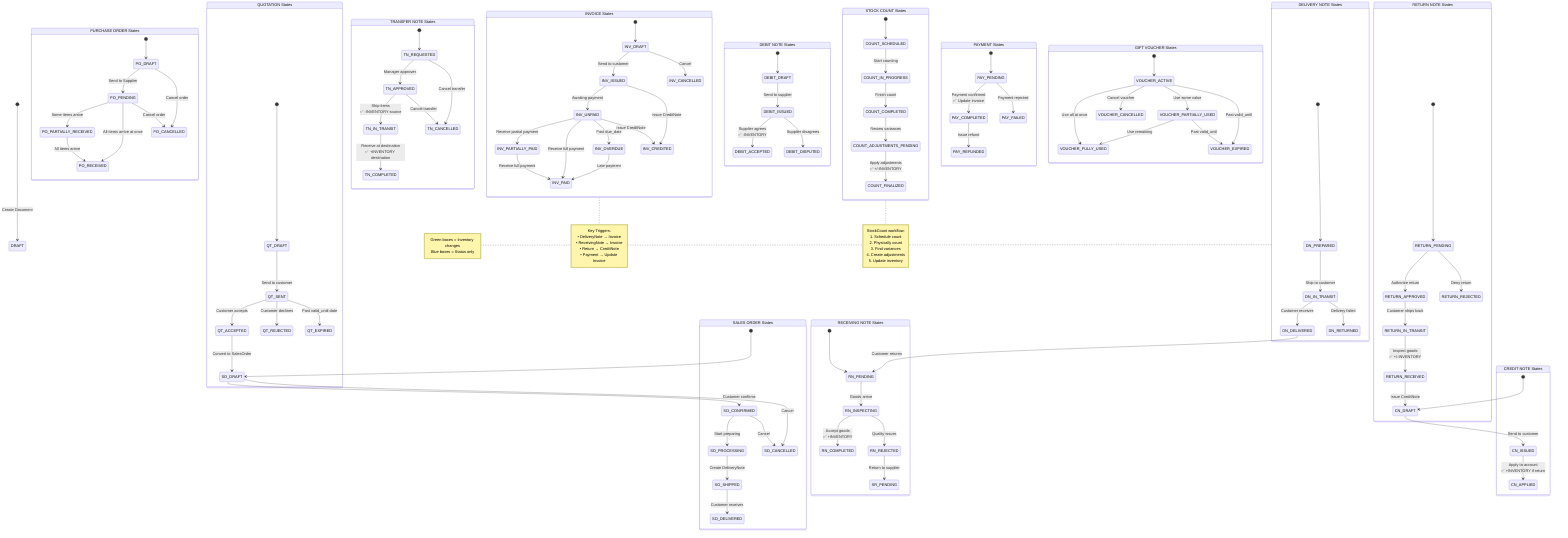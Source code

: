 stateDiagram-v2
    [*] --> DRAFT: Create Document
    
    state "PURCHASE ORDER States" as PO {
        [*] --> PO_DRAFT
        PO_DRAFT --> PO_PENDING: Send to Supplier
        PO_PENDING --> PO_PARTIALLY_RECEIVED: Some items arrive
        PO_PARTIALLY_RECEIVED --> PO_RECEIVED: All items arrive
        PO_PENDING --> PO_RECEIVED: All items arrive at once
        PO_DRAFT --> PO_CANCELLED: Cancel order
        PO_PENDING --> PO_CANCELLED: Cancel order
    }
    
    state "SALES ORDER States" as SO {
        [*] --> SO_DRAFT
        SO_DRAFT --> SO_CONFIRMED: Customer confirms
        SO_CONFIRMED --> SO_PROCESSING: Start preparing
        SO_PROCESSING --> SO_SHIPPED: Create DeliveryNote
        SO_SHIPPED --> SO_DELIVERED: Customer receives
        SO_DRAFT --> SO_CANCELLED: Cancel
        SO_CONFIRMED --> SO_CANCELLED: Cancel
    }
    
    state "QUOTATION States" as QT {
        [*] --> QT_DRAFT
        QT_DRAFT --> QT_SENT: Send to customer
        QT_SENT --> QT_ACCEPTED: Customer accepts
        QT_SENT --> QT_REJECTED: Customer declines
        QT_SENT --> QT_EXPIRED: Past valid_until date
        QT_ACCEPTED --> SO_DRAFT: Convert to SalesOrder
    }
    
    state "DELIVERY NOTE States" as DN {
        [*] --> DN_PREPARED
        DN_PREPARED --> DN_IN_TRANSIT: Ship to customer
        DN_IN_TRANSIT --> DN_DELIVERED: Customer receives
        DN_DELIVERED --> RN_PENDING: Customer returns
        DN_IN_TRANSIT --> DN_RETURNED: Delivery failed
    }
    
    state "RECEIVING NOTE States" as RN {
        [*] --> RN_PENDING
        RN_PENDING --> RN_INSPECTING: Goods arrive
        RN_INSPECTING --> RN_COMPLETED: Accept goods<br/>✅ +INVENTORY
        RN_INSPECTING --> RN_REJECTED: Quality issues
        RN_REJECTED --> SR_PENDING: Return to supplier
    }
    
    state "TRANSFER NOTE States" as TN {
        [*] --> TN_REQUESTED
        TN_REQUESTED --> TN_APPROVED: Manager approves
        TN_APPROVED --> TN_IN_TRANSIT: Ship items<br/>✅ -INVENTORY source
        TN_IN_TRANSIT --> TN_COMPLETED: Receive at destination<br/>✅ +INVENTORY destination
        TN_REQUESTED --> TN_CANCELLED: Cancel transfer
        TN_APPROVED --> TN_CANCELLED: Cancel transfer
    }
    
    state "INVOICE States" as INV {
        [*] --> INV_DRAFT
        INV_DRAFT --> INV_ISSUED: Send to customer
        INV_ISSUED --> INV_UNPAID: Awaiting payment
        INV_UNPAID --> INV_PARTIALLY_PAID: Receive partial payment
        INV_PARTIALLY_PAID --> INV_PAID: Receive full payment
        INV_UNPAID --> INV_PAID: Receive full payment
        INV_UNPAID --> INV_OVERDUE: Past due_date
        INV_OVERDUE --> INV_PAID: Late payment
        INV_ISSUED --> INV_CREDITED: Issue CreditNote
        INV_UNPAID --> INV_CREDITED: Issue CreditNote
        INV_DRAFT --> INV_CANCELLED: Cancel
    }
    
    state "CREDIT NOTE States" as CN {
        [*] --> CN_DRAFT
        CN_DRAFT --> CN_ISSUED: Send to customer
        CN_ISSUED --> CN_APPLIED: Apply to account<br/>✅ +INVENTORY if return
    }
    
    state "DEBIT NOTE States" as DEBIT {
        [*] --> DEBIT_DRAFT
        DEBIT_DRAFT --> DEBIT_ISSUED: Send to supplier
        DEBIT_ISSUED --> DEBIT_ACCEPTED: Supplier agrees<br/>✅ -INVENTORY
        DEBIT_ISSUED --> DEBIT_DISPUTED: Supplier disagrees
    }
    
    state "RETURN NOTE States" as RETURN {
        [*] --> RETURN_PENDING
        RETURN_PENDING --> RETURN_APPROVED: Authorize return
        RETURN_APPROVED --> RETURN_IN_TRANSIT: Customer ships back
        RETURN_IN_TRANSIT --> RETURN_RECEIVED: Inspect goods<br/>✅ +/-INVENTORY
        RETURN_RECEIVED --> CN_DRAFT: Issue CreditNote
        RETURN_PENDING --> RETURN_REJECTED: Deny return
    }
    
    state "STOCK COUNT States" as COUNT {
        [*] --> COUNT_SCHEDULED
        COUNT_SCHEDULED --> COUNT_IN_PROGRESS: Start counting
        COUNT_IN_PROGRESS --> COUNT_COMPLETED: Finish count
        COUNT_COMPLETED --> COUNT_ADJUSTMENTS_PENDING: Review variances
        COUNT_ADJUSTMENTS_PENDING --> COUNT_FINALIZED: Apply adjustments<br/>✅ +/-INVENTORY
    }
    
    state "PAYMENT States" as PAY {
        [*] --> PAY_PENDING
        PAY_PENDING --> PAY_COMPLETED: Payment confirmed<br/>✅ Update invoice
        PAY_PENDING --> PAY_FAILED: Payment rejected
        PAY_COMPLETED --> PAY_REFUNDED: Issue refund
    }
    
    state "GIFT VOUCHER States" as VOUCHER {
        [*] --> VOUCHER_ACTIVE
        VOUCHER_ACTIVE --> VOUCHER_PARTIALLY_USED: Use some value
        VOUCHER_PARTIALLY_USED --> VOUCHER_FULLY_USED: Use remaining
        VOUCHER_ACTIVE --> VOUCHER_FULLY_USED: Use all at once
        VOUCHER_ACTIVE --> VOUCHER_EXPIRED: Past valid_until
        VOUCHER_PARTIALLY_USED --> VOUCHER_EXPIRED: Past valid_until
        VOUCHER_ACTIVE --> VOUCHER_CANCELLED: Cancel voucher
    }
    
    note right of DN
        Green boxes = Inventory changes
        Blue boxes = Status only
    end note
    
    note right of INV
        Key Triggers:
        • DeliveryNote → Invoice
        • ReceivingNote → Invoice
        • Return → CreditNote
        • Payment → Update Invoice
    end note
    
    note right of COUNT
        StockCount workflow:
        1. Schedule count
        2. Physically count
        3. Find variances
        4. Create adjustments
        5. Update inventory
    end note